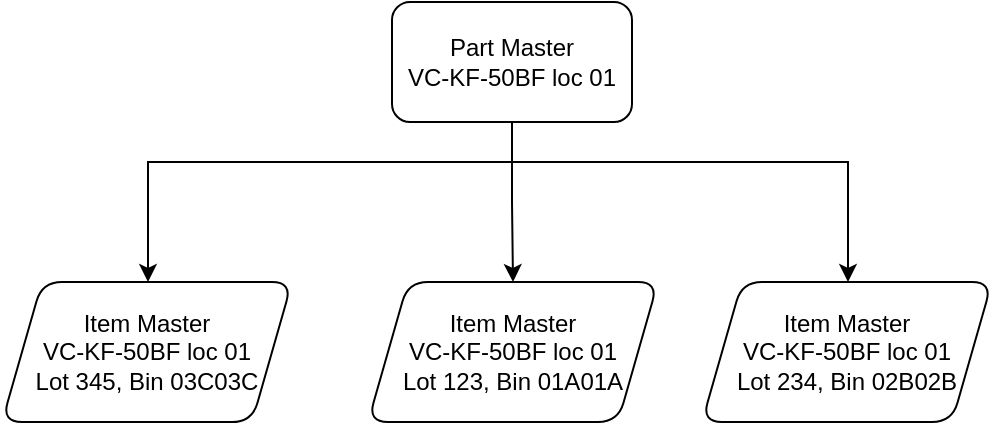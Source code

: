 <mxfile version="25.0.3">
  <diagram name="Page-1" id="BP-gst4Qyc8AcCLLhmSh">
    <mxGraphModel dx="1666" dy="757" grid="1" gridSize="10" guides="1" tooltips="1" connect="1" arrows="1" fold="1" page="1" pageScale="1" pageWidth="850" pageHeight="1100" math="0" shadow="0">
      <root>
        <mxCell id="0" />
        <mxCell id="1" parent="0" />
        <mxCell id="HEZD0w8XLSX_1bLX64r1-3" value="" style="edgeStyle=orthogonalEdgeStyle;rounded=0;orthogonalLoop=1;jettySize=auto;html=1;" edge="1" parent="1" source="HEZD0w8XLSX_1bLX64r1-1" target="HEZD0w8XLSX_1bLX64r1-2">
          <mxGeometry relative="1" as="geometry" />
        </mxCell>
        <mxCell id="HEZD0w8XLSX_1bLX64r1-5" style="edgeStyle=orthogonalEdgeStyle;rounded=0;orthogonalLoop=1;jettySize=auto;html=1;" edge="1" parent="1" source="HEZD0w8XLSX_1bLX64r1-1" target="HEZD0w8XLSX_1bLX64r1-4">
          <mxGeometry relative="1" as="geometry">
            <Array as="points">
              <mxPoint x="425" y="160" />
              <mxPoint x="593" y="160" />
            </Array>
          </mxGeometry>
        </mxCell>
        <mxCell id="HEZD0w8XLSX_1bLX64r1-7" style="edgeStyle=orthogonalEdgeStyle;rounded=0;orthogonalLoop=1;jettySize=auto;html=1;" edge="1" parent="1" source="HEZD0w8XLSX_1bLX64r1-1" target="HEZD0w8XLSX_1bLX64r1-6">
          <mxGeometry relative="1" as="geometry">
            <Array as="points">
              <mxPoint x="425" y="160" />
              <mxPoint x="243" y="160" />
            </Array>
          </mxGeometry>
        </mxCell>
        <mxCell id="HEZD0w8XLSX_1bLX64r1-1" value="Part Master&lt;div&gt;VC-KF-50BF loc 01&lt;/div&gt;" style="rounded=1;whiteSpace=wrap;html=1;" vertex="1" parent="1">
          <mxGeometry x="365" y="80" width="120" height="60" as="geometry" />
        </mxCell>
        <mxCell id="HEZD0w8XLSX_1bLX64r1-2" value="Item Master&lt;div&gt;VC-KF-50BF loc 01&lt;/div&gt;&lt;div&gt;Lot 123, Bin 01A01A&lt;/div&gt;" style="shape=parallelogram;perimeter=parallelogramPerimeter;whiteSpace=wrap;html=1;fixedSize=1;rounded=1;" vertex="1" parent="1">
          <mxGeometry x="353" y="220" width="145" height="70" as="geometry" />
        </mxCell>
        <mxCell id="HEZD0w8XLSX_1bLX64r1-4" value="Item Master&lt;div&gt;VC-KF-50BF loc 01&lt;/div&gt;&lt;div&gt;Lot 234, Bin 02B02B&lt;/div&gt;" style="shape=parallelogram;perimeter=parallelogramPerimeter;whiteSpace=wrap;html=1;fixedSize=1;rounded=1;" vertex="1" parent="1">
          <mxGeometry x="520" y="220" width="145" height="70" as="geometry" />
        </mxCell>
        <mxCell id="HEZD0w8XLSX_1bLX64r1-6" value="Item Master&lt;div&gt;VC-KF-50BF loc 01&lt;/div&gt;&lt;div&gt;Lot 345, Bin 03C03C&lt;/div&gt;" style="shape=parallelogram;perimeter=parallelogramPerimeter;whiteSpace=wrap;html=1;fixedSize=1;rounded=1;" vertex="1" parent="1">
          <mxGeometry x="170" y="220" width="145" height="70" as="geometry" />
        </mxCell>
      </root>
    </mxGraphModel>
  </diagram>
</mxfile>
